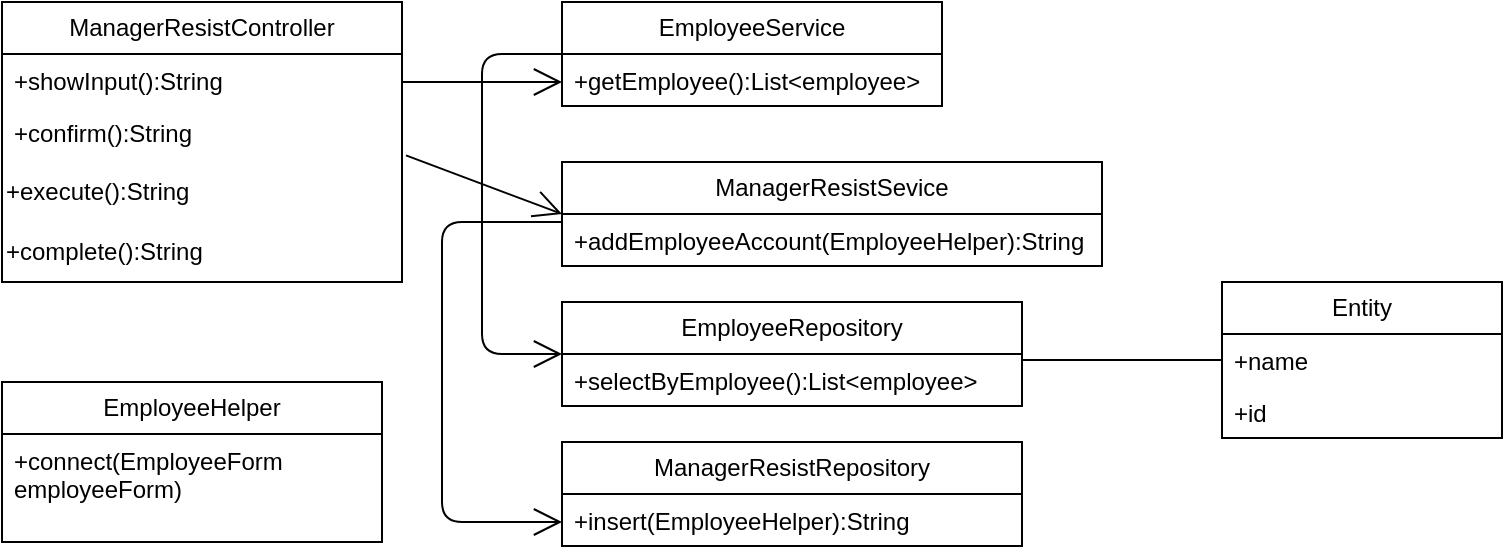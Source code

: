 <mxfile>
    <diagram id="_NC29xrl79Gu2X2LzP9s" name="ページ1">
        <mxGraphModel dx="618" dy="419" grid="1" gridSize="10" guides="1" tooltips="1" connect="1" arrows="1" fold="1" page="1" pageScale="1" pageWidth="850" pageHeight="1100" math="0" shadow="0">
            <root>
                <mxCell id="0"/>
                <mxCell id="1" parent="0"/>
                <mxCell id="9" value="ManagerResistController" style="swimlane;fontStyle=0;childLayout=stackLayout;horizontal=1;startSize=26;fillColor=none;horizontalStack=0;resizeParent=1;resizeParentMax=0;resizeLast=0;collapsible=1;marginBottom=0;whiteSpace=wrap;html=1;" vertex="1" parent="1">
                    <mxGeometry x="40" y="40" width="200" height="140" as="geometry"/>
                </mxCell>
                <mxCell id="10" value="+showInput():String&lt;span style=&quot;white-space: pre;&quot;&gt;&#x9;&lt;/span&gt;&lt;div&gt;&lt;br&gt;&lt;/div&gt;" style="text;strokeColor=none;fillColor=none;align=left;verticalAlign=top;spacingLeft=4;spacingRight=4;overflow=hidden;rotatable=0;points=[[0,0.5],[1,0.5]];portConstraint=eastwest;whiteSpace=wrap;html=1;" vertex="1" parent="9">
                    <mxGeometry y="26" width="200" height="26" as="geometry"/>
                </mxCell>
                <mxCell id="12" value="+confirm():String" style="text;strokeColor=none;fillColor=none;align=left;verticalAlign=top;spacingLeft=4;spacingRight=4;overflow=hidden;rotatable=0;points=[[0,0.5],[1,0.5]];portConstraint=eastwest;whiteSpace=wrap;html=1;" vertex="1" parent="9">
                    <mxGeometry y="52" width="200" height="28" as="geometry"/>
                </mxCell>
                <mxCell id="14" value="+execute():String" style="text;html=1;align=left;verticalAlign=middle;resizable=0;points=[];autosize=1;strokeColor=none;fillColor=none;" vertex="1" parent="9">
                    <mxGeometry y="80" width="200" height="30" as="geometry"/>
                </mxCell>
                <mxCell id="15" value="+complete():String" style="text;html=1;align=left;verticalAlign=middle;resizable=0;points=[];autosize=1;strokeColor=none;fillColor=none;" vertex="1" parent="9">
                    <mxGeometry y="110" width="200" height="30" as="geometry"/>
                </mxCell>
                <mxCell id="16" value="EmployeeService" style="swimlane;fontStyle=0;childLayout=stackLayout;horizontal=1;startSize=26;fillColor=none;horizontalStack=0;resizeParent=1;resizeParentMax=0;resizeLast=0;collapsible=1;marginBottom=0;whiteSpace=wrap;html=1;" vertex="1" parent="1">
                    <mxGeometry x="320" y="40" width="190" height="52" as="geometry"/>
                </mxCell>
                <mxCell id="17" value="+getEmployee():List&amp;lt;employee&amp;gt;" style="text;strokeColor=none;fillColor=none;align=left;verticalAlign=top;spacingLeft=4;spacingRight=4;overflow=hidden;rotatable=0;points=[[0,0.5],[1,0.5]];portConstraint=eastwest;whiteSpace=wrap;html=1;" vertex="1" parent="16">
                    <mxGeometry y="26" width="190" height="26" as="geometry"/>
                </mxCell>
                <mxCell id="20" value="ManagerResistSevice" style="swimlane;fontStyle=0;childLayout=stackLayout;horizontal=1;startSize=26;fillColor=none;horizontalStack=0;resizeParent=1;resizeParentMax=0;resizeLast=0;collapsible=1;marginBottom=0;whiteSpace=wrap;html=1;" vertex="1" parent="1">
                    <mxGeometry x="320" y="120" width="270" height="52" as="geometry"/>
                </mxCell>
                <mxCell id="22" value="+addEmployeeAccount(EmployeeHelper):String" style="text;strokeColor=none;fillColor=none;align=left;verticalAlign=top;spacingLeft=4;spacingRight=4;overflow=hidden;rotatable=0;points=[[0,0.5],[1,0.5]];portConstraint=eastwest;whiteSpace=wrap;html=1;" vertex="1" parent="20">
                    <mxGeometry y="26" width="270" height="26" as="geometry"/>
                </mxCell>
                <mxCell id="24" value="EmployeeRepository" style="swimlane;fontStyle=0;childLayout=stackLayout;horizontal=1;startSize=26;fillColor=none;horizontalStack=0;resizeParent=1;resizeParentMax=0;resizeLast=0;collapsible=1;marginBottom=0;whiteSpace=wrap;html=1;" vertex="1" parent="1">
                    <mxGeometry x="320" y="190" width="230" height="52" as="geometry"/>
                </mxCell>
                <mxCell id="27" value="+selectByEmployee():List&amp;lt;employee&amp;gt;" style="text;strokeColor=none;fillColor=none;align=left;verticalAlign=top;spacingLeft=4;spacingRight=4;overflow=hidden;rotatable=0;points=[[0,0.5],[1,0.5]];portConstraint=eastwest;whiteSpace=wrap;html=1;" vertex="1" parent="24">
                    <mxGeometry y="26" width="230" height="26" as="geometry"/>
                </mxCell>
                <mxCell id="28" value="ManagerResistRepository" style="swimlane;fontStyle=0;childLayout=stackLayout;horizontal=1;startSize=26;fillColor=none;horizontalStack=0;resizeParent=1;resizeParentMax=0;resizeLast=0;collapsible=1;marginBottom=0;whiteSpace=wrap;html=1;" vertex="1" parent="1">
                    <mxGeometry x="320" y="260" width="230" height="52" as="geometry"/>
                </mxCell>
                <mxCell id="29" value="+insert(EmployeeHelper):String" style="text;strokeColor=none;fillColor=none;align=left;verticalAlign=top;spacingLeft=4;spacingRight=4;overflow=hidden;rotatable=0;points=[[0,0.5],[1,0.5]];portConstraint=eastwest;whiteSpace=wrap;html=1;" vertex="1" parent="28">
                    <mxGeometry y="26" width="230" height="26" as="geometry"/>
                </mxCell>
                <mxCell id="32" value="" style="endArrow=open;endFill=1;endSize=12;html=1;" edge="1" parent="1">
                    <mxGeometry width="160" relative="1" as="geometry">
                        <mxPoint x="240" y="80" as="sourcePoint"/>
                        <mxPoint x="320" y="80" as="targetPoint"/>
                    </mxGeometry>
                </mxCell>
                <mxCell id="33" value="" style="endArrow=open;endFill=1;endSize=12;html=1;exitX=1.01;exitY=-0.111;exitDx=0;exitDy=0;exitPerimeter=0;entryX=0;entryY=0.5;entryDx=0;entryDy=0;" edge="1" parent="1" source="14" target="20">
                    <mxGeometry width="160" relative="1" as="geometry">
                        <mxPoint x="250" y="90" as="sourcePoint"/>
                        <mxPoint x="330" y="90" as="targetPoint"/>
                    </mxGeometry>
                </mxCell>
                <mxCell id="34" value="" style="endArrow=open;endFill=1;endSize=12;html=1;exitX=0;exitY=0.5;exitDx=0;exitDy=0;entryX=0;entryY=0.5;entryDx=0;entryDy=0;" edge="1" parent="1" source="16" target="24">
                    <mxGeometry width="160" relative="1" as="geometry">
                        <mxPoint x="252" y="127" as="sourcePoint"/>
                        <mxPoint x="280" y="220" as="targetPoint"/>
                        <Array as="points">
                            <mxPoint x="280" y="66"/>
                            <mxPoint x="280" y="154"/>
                            <mxPoint x="280" y="216"/>
                        </Array>
                    </mxGeometry>
                </mxCell>
                <mxCell id="35" value="" style="endArrow=open;endFill=1;endSize=12;html=1;exitX=0;exitY=0.5;exitDx=0;exitDy=0;entryX=0;entryY=0.5;entryDx=0;entryDy=0;" edge="1" parent="1">
                    <mxGeometry width="160" relative="1" as="geometry">
                        <mxPoint x="320" y="150" as="sourcePoint"/>
                        <mxPoint x="320" y="300" as="targetPoint"/>
                        <Array as="points">
                            <mxPoint x="260" y="150"/>
                            <mxPoint x="260" y="238"/>
                            <mxPoint x="260" y="300"/>
                        </Array>
                    </mxGeometry>
                </mxCell>
                <mxCell id="36" value="Entity" style="swimlane;fontStyle=0;childLayout=stackLayout;horizontal=1;startSize=26;fillColor=none;horizontalStack=0;resizeParent=1;resizeParentMax=0;resizeLast=0;collapsible=1;marginBottom=0;whiteSpace=wrap;html=1;" vertex="1" parent="1">
                    <mxGeometry x="650" y="180" width="140" height="78" as="geometry"/>
                </mxCell>
                <mxCell id="37" value="+name" style="text;strokeColor=none;fillColor=none;align=left;verticalAlign=top;spacingLeft=4;spacingRight=4;overflow=hidden;rotatable=0;points=[[0,0.5],[1,0.5]];portConstraint=eastwest;whiteSpace=wrap;html=1;" vertex="1" parent="36">
                    <mxGeometry y="26" width="140" height="26" as="geometry"/>
                </mxCell>
                <mxCell id="38" value="+id" style="text;strokeColor=none;fillColor=none;align=left;verticalAlign=top;spacingLeft=4;spacingRight=4;overflow=hidden;rotatable=0;points=[[0,0.5],[1,0.5]];portConstraint=eastwest;whiteSpace=wrap;html=1;" vertex="1" parent="36">
                    <mxGeometry y="52" width="140" height="26" as="geometry"/>
                </mxCell>
                <mxCell id="40" value="" style="line;strokeWidth=1;fillColor=none;align=left;verticalAlign=middle;spacingTop=-1;spacingLeft=3;spacingRight=3;rotatable=0;labelPosition=right;points=[];portConstraint=eastwest;strokeColor=inherit;" vertex="1" parent="1">
                    <mxGeometry x="550" y="215" width="100" height="8" as="geometry"/>
                </mxCell>
                <mxCell id="41" value="EmployeeHelper" style="swimlane;fontStyle=0;childLayout=stackLayout;horizontal=1;startSize=26;fillColor=none;horizontalStack=0;resizeParent=1;resizeParentMax=0;resizeLast=0;collapsible=1;marginBottom=0;whiteSpace=wrap;html=1;" vertex="1" parent="1">
                    <mxGeometry x="40" y="230" width="190" height="80" as="geometry"/>
                </mxCell>
                <mxCell id="42" value="+connect(EmployeeForm employeeForm)" style="text;strokeColor=none;fillColor=none;align=left;verticalAlign=top;spacingLeft=4;spacingRight=4;overflow=hidden;rotatable=0;points=[[0,0.5],[1,0.5]];portConstraint=eastwest;whiteSpace=wrap;html=1;" vertex="1" parent="41">
                    <mxGeometry y="26" width="190" height="54" as="geometry"/>
                </mxCell>
            </root>
        </mxGraphModel>
    </diagram>
</mxfile>